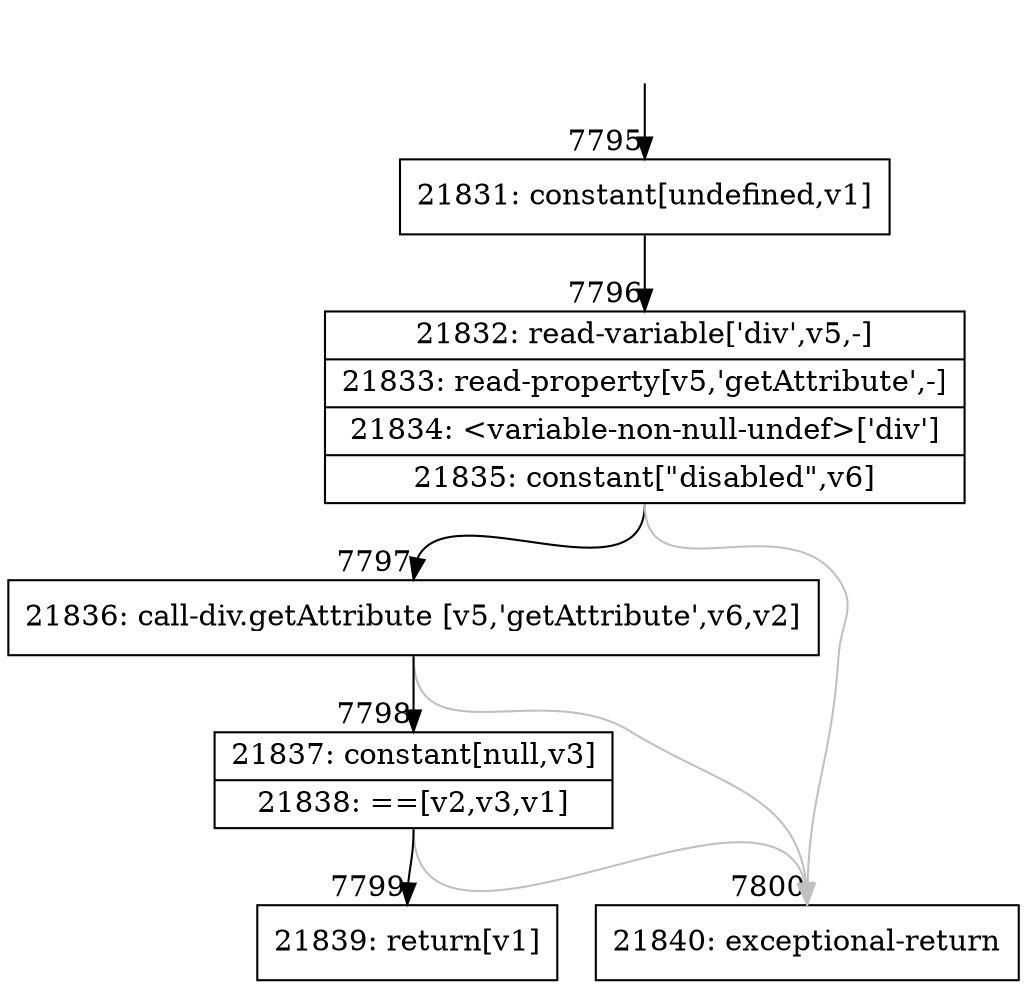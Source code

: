 digraph {
rankdir="TD"
BB_entry585[shape=none,label=""];
BB_entry585 -> BB7795 [tailport=s, headport=n, headlabel="    7795"]
BB7795 [shape=record label="{21831: constant[undefined,v1]}" ] 
BB7795 -> BB7796 [tailport=s, headport=n, headlabel="      7796"]
BB7796 [shape=record label="{21832: read-variable['div',v5,-]|21833: read-property[v5,'getAttribute',-]|21834: \<variable-non-null-undef\>['div']|21835: constant[\"disabled\",v6]}" ] 
BB7796 -> BB7797 [tailport=s, headport=n, headlabel="      7797"]
BB7796 -> BB7800 [tailport=s, headport=n, color=gray, headlabel="      7800"]
BB7797 [shape=record label="{21836: call-div.getAttribute [v5,'getAttribute',v6,v2]}" ] 
BB7797 -> BB7798 [tailport=s, headport=n, headlabel="      7798"]
BB7797 -> BB7800 [tailport=s, headport=n, color=gray]
BB7798 [shape=record label="{21837: constant[null,v3]|21838: ==[v2,v3,v1]}" ] 
BB7798 -> BB7799 [tailport=s, headport=n, headlabel="      7799"]
BB7798 -> BB7800 [tailport=s, headport=n, color=gray]
BB7799 [shape=record label="{21839: return[v1]}" ] 
BB7800 [shape=record label="{21840: exceptional-return}" ] 
//#$~ 6209
}
